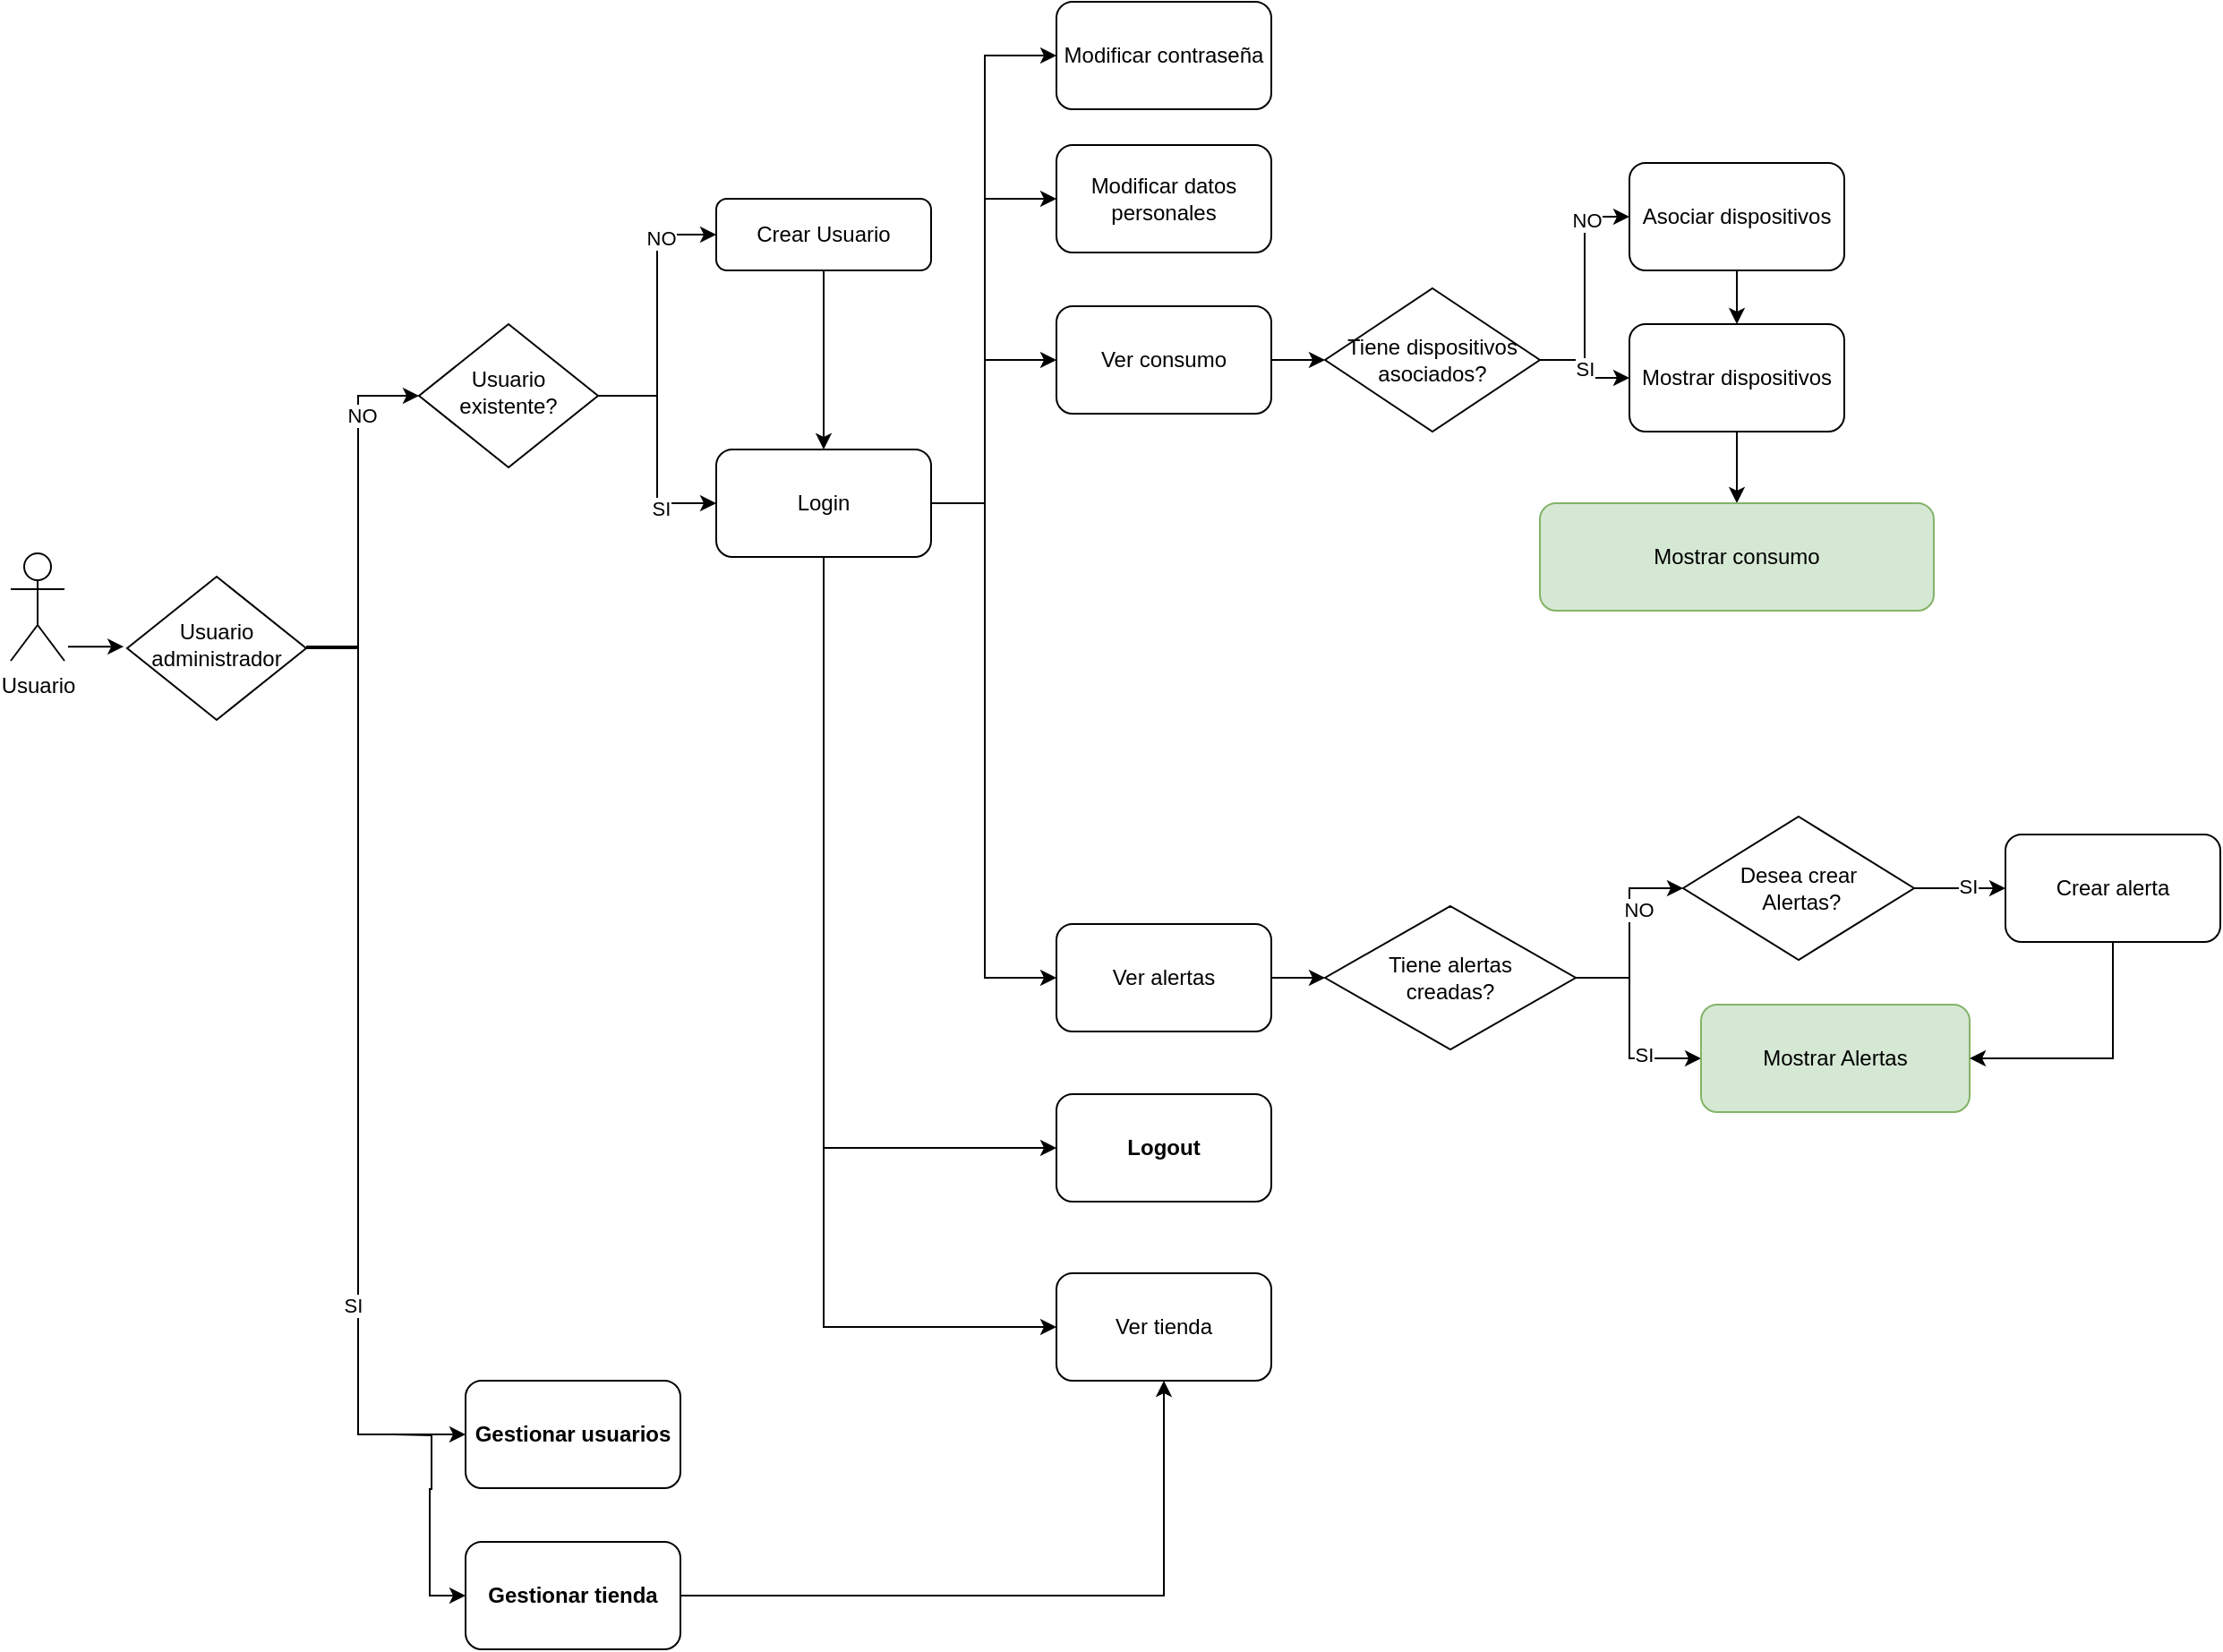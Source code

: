 <mxfile version="24.3.1" type="device">
  <diagram id="C5RBs43oDa-KdzZeNtuy" name="Page-1">
    <mxGraphModel dx="3520" dy="1840" grid="1" gridSize="10" guides="1" tooltips="1" connect="1" arrows="1" fold="1" page="1" pageScale="1" pageWidth="827" pageHeight="1169" math="0" shadow="0">
      <root>
        <mxCell id="WIyWlLk6GJQsqaUBKTNV-0" />
        <mxCell id="WIyWlLk6GJQsqaUBKTNV-1" parent="WIyWlLk6GJQsqaUBKTNV-0" />
        <mxCell id="bZpPQfPG9Rn3K82qx2OH-4" style="edgeStyle=orthogonalEdgeStyle;rounded=0;orthogonalLoop=1;jettySize=auto;html=1;" parent="WIyWlLk6GJQsqaUBKTNV-1" source="WIyWlLk6GJQsqaUBKTNV-10" target="bZpPQfPG9Rn3K82qx2OH-1" edge="1">
          <mxGeometry relative="1" as="geometry" />
        </mxCell>
        <mxCell id="bZpPQfPG9Rn3K82qx2OH-34" value="SI" style="edgeLabel;html=1;align=center;verticalAlign=middle;resizable=0;points=[];" parent="bZpPQfPG9Rn3K82qx2OH-4" vertex="1" connectable="0">
          <mxGeometry x="0.5" y="-3" relative="1" as="geometry">
            <mxPoint as="offset" />
          </mxGeometry>
        </mxCell>
        <mxCell id="bZpPQfPG9Rn3K82qx2OH-8" style="edgeStyle=orthogonalEdgeStyle;rounded=0;orthogonalLoop=1;jettySize=auto;html=1;entryX=0;entryY=0.5;entryDx=0;entryDy=0;" parent="WIyWlLk6GJQsqaUBKTNV-1" source="WIyWlLk6GJQsqaUBKTNV-10" target="WIyWlLk6GJQsqaUBKTNV-12" edge="1">
          <mxGeometry relative="1" as="geometry" />
        </mxCell>
        <mxCell id="bZpPQfPG9Rn3K82qx2OH-33" value="NO" style="edgeLabel;html=1;align=center;verticalAlign=middle;resizable=0;points=[];" parent="bZpPQfPG9Rn3K82qx2OH-8" vertex="1" connectable="0">
          <mxGeometry x="0.56" y="-2" relative="1" as="geometry">
            <mxPoint as="offset" />
          </mxGeometry>
        </mxCell>
        <mxCell id="WIyWlLk6GJQsqaUBKTNV-10" value="&lt;font style=&quot;vertical-align: inherit;&quot;&gt;&lt;font style=&quot;vertical-align: inherit;&quot;&gt;Usuario existente?&lt;/font&gt;&lt;/font&gt;" style="rhombus;whiteSpace=wrap;html=1;shadow=0;fontFamily=Helvetica;fontSize=12;align=center;strokeWidth=1;spacing=6;spacingTop=-4;" parent="WIyWlLk6GJQsqaUBKTNV-1" vertex="1">
          <mxGeometry x="284" y="410" width="100" height="80" as="geometry" />
        </mxCell>
        <mxCell id="bZpPQfPG9Rn3K82qx2OH-3" style="edgeStyle=orthogonalEdgeStyle;rounded=0;orthogonalLoop=1;jettySize=auto;html=1;" parent="WIyWlLk6GJQsqaUBKTNV-1" edge="1">
          <mxGeometry relative="1" as="geometry">
            <mxPoint x="88" y="590.067" as="sourcePoint" />
            <mxPoint x="119.083" y="590.067" as="targetPoint" />
          </mxGeometry>
        </mxCell>
        <mxCell id="bZpPQfPG9Rn3K82qx2OH-9" style="edgeStyle=orthogonalEdgeStyle;rounded=0;orthogonalLoop=1;jettySize=auto;html=1;entryX=0.5;entryY=0;entryDx=0;entryDy=0;" parent="WIyWlLk6GJQsqaUBKTNV-1" source="WIyWlLk6GJQsqaUBKTNV-12" target="bZpPQfPG9Rn3K82qx2OH-1" edge="1">
          <mxGeometry relative="1" as="geometry" />
        </mxCell>
        <mxCell id="WIyWlLk6GJQsqaUBKTNV-12" value="Crear Usuario" style="rounded=1;whiteSpace=wrap;html=1;fontSize=12;glass=0;strokeWidth=1;shadow=0;" parent="WIyWlLk6GJQsqaUBKTNV-1" vertex="1">
          <mxGeometry x="450" y="340" width="120" height="40" as="geometry" />
        </mxCell>
        <mxCell id="bZpPQfPG9Rn3K82qx2OH-0" value="Usuario" style="shape=umlActor;verticalLabelPosition=bottom;verticalAlign=top;html=1;outlineConnect=0;" parent="WIyWlLk6GJQsqaUBKTNV-1" vertex="1">
          <mxGeometry x="56" y="538" width="30" height="60" as="geometry" />
        </mxCell>
        <mxCell id="sN253uci2Mlvi5F5rm6k-6" style="edgeStyle=orthogonalEdgeStyle;rounded=0;orthogonalLoop=1;jettySize=auto;html=1;entryX=0;entryY=0.5;entryDx=0;entryDy=0;" parent="WIyWlLk6GJQsqaUBKTNV-1" source="bZpPQfPG9Rn3K82qx2OH-1" target="sN253uci2Mlvi5F5rm6k-3" edge="1">
          <mxGeometry relative="1" as="geometry">
            <Array as="points">
              <mxPoint x="600" y="510" />
              <mxPoint x="600" y="430" />
            </Array>
          </mxGeometry>
        </mxCell>
        <mxCell id="sN253uci2Mlvi5F5rm6k-7" style="edgeStyle=orthogonalEdgeStyle;rounded=0;orthogonalLoop=1;jettySize=auto;html=1;entryX=0;entryY=0.5;entryDx=0;entryDy=0;" parent="WIyWlLk6GJQsqaUBKTNV-1" target="sN253uci2Mlvi5F5rm6k-5" edge="1">
          <mxGeometry relative="1" as="geometry">
            <mxPoint x="580" y="510" as="sourcePoint" />
            <Array as="points">
              <mxPoint x="600" y="510" />
              <mxPoint x="600" y="775" />
            </Array>
          </mxGeometry>
        </mxCell>
        <mxCell id="bZpPQfPG9Rn3K82qx2OH-1" value="Login" style="rounded=1;whiteSpace=wrap;html=1;" parent="WIyWlLk6GJQsqaUBKTNV-1" vertex="1">
          <mxGeometry x="450" y="480" width="120" height="60" as="geometry" />
        </mxCell>
        <mxCell id="bZpPQfPG9Rn3K82qx2OH-12" style="edgeStyle=orthogonalEdgeStyle;rounded=0;orthogonalLoop=1;jettySize=auto;html=1;entryX=0;entryY=0.5;entryDx=0;entryDy=0;" parent="WIyWlLk6GJQsqaUBKTNV-1" source="bZpPQfPG9Rn3K82qx2OH-7" target="bZpPQfPG9Rn3K82qx2OH-11" edge="1">
          <mxGeometry relative="1" as="geometry" />
        </mxCell>
        <mxCell id="bZpPQfPG9Rn3K82qx2OH-32" value="NO" style="edgeLabel;html=1;align=center;verticalAlign=middle;resizable=0;points=[];" parent="bZpPQfPG9Rn3K82qx2OH-12" vertex="1" connectable="0">
          <mxGeometry x="0.585" y="-1" relative="1" as="geometry">
            <mxPoint as="offset" />
          </mxGeometry>
        </mxCell>
        <mxCell id="bZpPQfPG9Rn3K82qx2OH-14" value="SI" style="edgeStyle=orthogonalEdgeStyle;rounded=0;orthogonalLoop=1;jettySize=auto;html=1;" parent="WIyWlLk6GJQsqaUBKTNV-1" source="bZpPQfPG9Rn3K82qx2OH-7" target="bZpPQfPG9Rn3K82qx2OH-13" edge="1">
          <mxGeometry relative="1" as="geometry" />
        </mxCell>
        <mxCell id="bZpPQfPG9Rn3K82qx2OH-7" value="Tiene dispositivos asociados?" style="rhombus;whiteSpace=wrap;html=1;" parent="WIyWlLk6GJQsqaUBKTNV-1" vertex="1">
          <mxGeometry x="790" y="390" width="120" height="80" as="geometry" />
        </mxCell>
        <mxCell id="bZpPQfPG9Rn3K82qx2OH-15" style="edgeStyle=orthogonalEdgeStyle;rounded=0;orthogonalLoop=1;jettySize=auto;html=1;entryX=0.5;entryY=0;entryDx=0;entryDy=0;" parent="WIyWlLk6GJQsqaUBKTNV-1" source="bZpPQfPG9Rn3K82qx2OH-11" target="bZpPQfPG9Rn3K82qx2OH-13" edge="1">
          <mxGeometry relative="1" as="geometry" />
        </mxCell>
        <mxCell id="bZpPQfPG9Rn3K82qx2OH-11" value="Asociar dispositivos" style="rounded=1;whiteSpace=wrap;html=1;" parent="WIyWlLk6GJQsqaUBKTNV-1" vertex="1">
          <mxGeometry x="960" y="320" width="120" height="60" as="geometry" />
        </mxCell>
        <mxCell id="bZpPQfPG9Rn3K82qx2OH-17" value="" style="edgeStyle=orthogonalEdgeStyle;rounded=0;orthogonalLoop=1;jettySize=auto;html=1;" parent="WIyWlLk6GJQsqaUBKTNV-1" source="bZpPQfPG9Rn3K82qx2OH-13" target="bZpPQfPG9Rn3K82qx2OH-16" edge="1">
          <mxGeometry relative="1" as="geometry" />
        </mxCell>
        <mxCell id="bZpPQfPG9Rn3K82qx2OH-13" value="Mostrar dispositivos" style="rounded=1;whiteSpace=wrap;html=1;" parent="WIyWlLk6GJQsqaUBKTNV-1" vertex="1">
          <mxGeometry x="960" y="410" width="120" height="60" as="geometry" />
        </mxCell>
        <mxCell id="bZpPQfPG9Rn3K82qx2OH-16" value="Mostrar consumo" style="whiteSpace=wrap;html=1;rounded=1;fillColor=#d5e8d4;strokeColor=#82b366;" parent="WIyWlLk6GJQsqaUBKTNV-1" vertex="1">
          <mxGeometry x="910" y="510" width="220" height="60" as="geometry" />
        </mxCell>
        <mxCell id="bZpPQfPG9Rn3K82qx2OH-24" style="edgeStyle=orthogonalEdgeStyle;rounded=0;orthogonalLoop=1;jettySize=auto;html=1;entryX=0;entryY=0.5;entryDx=0;entryDy=0;" parent="WIyWlLk6GJQsqaUBKTNV-1" source="bZpPQfPG9Rn3K82qx2OH-21" target="bZpPQfPG9Rn3K82qx2OH-22" edge="1">
          <mxGeometry relative="1" as="geometry">
            <Array as="points">
              <mxPoint x="960" y="775" />
              <mxPoint x="960" y="820" />
            </Array>
          </mxGeometry>
        </mxCell>
        <mxCell id="bZpPQfPG9Rn3K82qx2OH-40" value="SI" style="edgeLabel;html=1;align=center;verticalAlign=middle;resizable=0;points=[];" parent="bZpPQfPG9Rn3K82qx2OH-24" vertex="1" connectable="0">
          <mxGeometry x="0.44" y="3" relative="1" as="geometry">
            <mxPoint y="1" as="offset" />
          </mxGeometry>
        </mxCell>
        <mxCell id="bZpPQfPG9Rn3K82qx2OH-38" style="edgeStyle=orthogonalEdgeStyle;rounded=0;orthogonalLoop=1;jettySize=auto;html=1;entryX=0;entryY=0.5;entryDx=0;entryDy=0;" parent="WIyWlLk6GJQsqaUBKTNV-1" source="bZpPQfPG9Rn3K82qx2OH-21" target="bZpPQfPG9Rn3K82qx2OH-25" edge="1">
          <mxGeometry relative="1" as="geometry" />
        </mxCell>
        <mxCell id="bZpPQfPG9Rn3K82qx2OH-39" value="NO" style="edgeLabel;html=1;align=center;verticalAlign=middle;resizable=0;points=[];" parent="bZpPQfPG9Rn3K82qx2OH-38" vertex="1" connectable="0">
          <mxGeometry x="0.248" y="-5" relative="1" as="geometry">
            <mxPoint as="offset" />
          </mxGeometry>
        </mxCell>
        <mxCell id="bZpPQfPG9Rn3K82qx2OH-21" value="Tiene alertas &lt;br&gt;creadas?" style="rhombus;whiteSpace=wrap;html=1;" parent="WIyWlLk6GJQsqaUBKTNV-1" vertex="1">
          <mxGeometry x="790" y="735" width="140" height="80" as="geometry" />
        </mxCell>
        <mxCell id="bZpPQfPG9Rn3K82qx2OH-22" value="Mostrar Alertas" style="rounded=1;whiteSpace=wrap;html=1;fillColor=#d5e8d4;strokeColor=#82b366;" parent="WIyWlLk6GJQsqaUBKTNV-1" vertex="1">
          <mxGeometry x="1000" y="790" width="150" height="60" as="geometry" />
        </mxCell>
        <mxCell id="bZpPQfPG9Rn3K82qx2OH-28" style="edgeStyle=orthogonalEdgeStyle;rounded=0;orthogonalLoop=1;jettySize=auto;html=1;" parent="WIyWlLk6GJQsqaUBKTNV-1" source="bZpPQfPG9Rn3K82qx2OH-25" target="bZpPQfPG9Rn3K82qx2OH-26" edge="1">
          <mxGeometry relative="1" as="geometry" />
        </mxCell>
        <mxCell id="bZpPQfPG9Rn3K82qx2OH-42" value="SI" style="edgeLabel;html=1;align=center;verticalAlign=middle;resizable=0;points=[];" parent="bZpPQfPG9Rn3K82qx2OH-28" vertex="1" connectable="0">
          <mxGeometry x="0.131" y="1" relative="1" as="geometry">
            <mxPoint x="1" as="offset" />
          </mxGeometry>
        </mxCell>
        <mxCell id="bZpPQfPG9Rn3K82qx2OH-25" value="Desea crear&lt;br&gt;&amp;nbsp;Alertas?" style="rhombus;whiteSpace=wrap;html=1;" parent="WIyWlLk6GJQsqaUBKTNV-1" vertex="1">
          <mxGeometry x="990" y="685" width="129" height="80" as="geometry" />
        </mxCell>
        <mxCell id="bZpPQfPG9Rn3K82qx2OH-29" style="edgeStyle=orthogonalEdgeStyle;rounded=0;orthogonalLoop=1;jettySize=auto;html=1;entryX=1;entryY=0.5;entryDx=0;entryDy=0;" parent="WIyWlLk6GJQsqaUBKTNV-1" source="bZpPQfPG9Rn3K82qx2OH-26" target="bZpPQfPG9Rn3K82qx2OH-22" edge="1">
          <mxGeometry relative="1" as="geometry">
            <Array as="points">
              <mxPoint x="1230" y="820" />
            </Array>
          </mxGeometry>
        </mxCell>
        <mxCell id="bZpPQfPG9Rn3K82qx2OH-26" value="Crear alerta" style="rounded=1;whiteSpace=wrap;html=1;" parent="WIyWlLk6GJQsqaUBKTNV-1" vertex="1">
          <mxGeometry x="1170" y="695" width="120" height="60" as="geometry" />
        </mxCell>
        <mxCell id="sN253uci2Mlvi5F5rm6k-8" style="edgeStyle=orthogonalEdgeStyle;rounded=0;orthogonalLoop=1;jettySize=auto;html=1;exitX=1;exitY=0.5;exitDx=0;exitDy=0;" parent="WIyWlLk6GJQsqaUBKTNV-1" source="sN253uci2Mlvi5F5rm6k-3" target="bZpPQfPG9Rn3K82qx2OH-7" edge="1">
          <mxGeometry relative="1" as="geometry" />
        </mxCell>
        <mxCell id="sN253uci2Mlvi5F5rm6k-3" value="Ver consumo" style="rounded=1;whiteSpace=wrap;html=1;" parent="WIyWlLk6GJQsqaUBKTNV-1" vertex="1">
          <mxGeometry x="640" y="400" width="120" height="60" as="geometry" />
        </mxCell>
        <mxCell id="sN253uci2Mlvi5F5rm6k-9" value="" style="edgeStyle=orthogonalEdgeStyle;rounded=0;orthogonalLoop=1;jettySize=auto;html=1;" parent="WIyWlLk6GJQsqaUBKTNV-1" source="sN253uci2Mlvi5F5rm6k-5" target="bZpPQfPG9Rn3K82qx2OH-21" edge="1">
          <mxGeometry relative="1" as="geometry" />
        </mxCell>
        <mxCell id="sN253uci2Mlvi5F5rm6k-5" value="Ver alertas" style="rounded=1;whiteSpace=wrap;html=1;" parent="WIyWlLk6GJQsqaUBKTNV-1" vertex="1">
          <mxGeometry x="640" y="745" width="120" height="60" as="geometry" />
        </mxCell>
        <mxCell id="3Up4n0eicXMjREcLsPXT-0" value="&lt;b&gt;&lt;font style=&quot;vertical-align: inherit;&quot;&gt;&lt;font style=&quot;vertical-align: inherit;&quot;&gt;&lt;font style=&quot;vertical-align: inherit;&quot;&gt;&lt;font style=&quot;vertical-align: inherit;&quot;&gt;Logout&lt;/font&gt;&lt;/font&gt;&lt;/font&gt;&lt;/font&gt;&lt;/b&gt;" style="rounded=1;whiteSpace=wrap;html=1;" vertex="1" parent="WIyWlLk6GJQsqaUBKTNV-1">
          <mxGeometry x="640" y="840" width="120" height="60" as="geometry" />
        </mxCell>
        <mxCell id="3Up4n0eicXMjREcLsPXT-1" style="edgeStyle=orthogonalEdgeStyle;rounded=0;orthogonalLoop=1;jettySize=auto;html=1;entryX=0;entryY=0.5;entryDx=0;entryDy=0;" edge="1" parent="WIyWlLk6GJQsqaUBKTNV-1" target="3Up4n0eicXMjREcLsPXT-0">
          <mxGeometry relative="1" as="geometry">
            <mxPoint x="510" y="540" as="sourcePoint" />
            <mxPoint x="560" y="950" as="targetPoint" />
            <Array as="points">
              <mxPoint x="510" y="870" />
            </Array>
          </mxGeometry>
        </mxCell>
        <mxCell id="3Up4n0eicXMjREcLsPXT-3" value="&lt;font style=&quot;vertical-align: inherit;&quot;&gt;&lt;font style=&quot;vertical-align: inherit;&quot;&gt;&lt;font style=&quot;vertical-align: inherit;&quot;&gt;&lt;font style=&quot;vertical-align: inherit;&quot;&gt;Usuario administrador&lt;/font&gt;&lt;/font&gt;&lt;/font&gt;&lt;/font&gt;" style="rhombus;whiteSpace=wrap;html=1;shadow=0;fontFamily=Helvetica;fontSize=12;align=center;strokeWidth=1;spacing=6;spacingTop=-4;" vertex="1" parent="WIyWlLk6GJQsqaUBKTNV-1">
          <mxGeometry x="121" y="551" width="100" height="80" as="geometry" />
        </mxCell>
        <mxCell id="3Up4n0eicXMjREcLsPXT-7" style="edgeStyle=orthogonalEdgeStyle;rounded=0;orthogonalLoop=1;jettySize=auto;html=1;" edge="1" parent="WIyWlLk6GJQsqaUBKTNV-1">
          <mxGeometry relative="1" as="geometry">
            <mxPoint x="220" y="591" as="sourcePoint" />
            <mxPoint x="284" y="450" as="targetPoint" />
            <Array as="points">
              <mxPoint x="220" y="591" />
              <mxPoint x="250" y="591" />
              <mxPoint x="250" y="450" />
              <mxPoint x="284" y="450" />
            </Array>
          </mxGeometry>
        </mxCell>
        <mxCell id="3Up4n0eicXMjREcLsPXT-8" value="NO" style="edgeLabel;html=1;align=center;verticalAlign=middle;resizable=0;points=[];" vertex="1" connectable="0" parent="3Up4n0eicXMjREcLsPXT-7">
          <mxGeometry x="0.56" y="-2" relative="1" as="geometry">
            <mxPoint as="offset" />
          </mxGeometry>
        </mxCell>
        <mxCell id="3Up4n0eicXMjREcLsPXT-9" style="edgeStyle=orthogonalEdgeStyle;rounded=0;orthogonalLoop=1;jettySize=auto;html=1;entryX=0;entryY=0.5;entryDx=0;entryDy=0;" edge="1" parent="WIyWlLk6GJQsqaUBKTNV-1" target="3Up4n0eicXMjREcLsPXT-11">
          <mxGeometry relative="1" as="geometry">
            <mxPoint x="221" y="590" as="sourcePoint" />
            <mxPoint x="250" y="1060" as="targetPoint" />
            <Array as="points">
              <mxPoint x="250" y="590" />
              <mxPoint x="250" y="1030" />
            </Array>
          </mxGeometry>
        </mxCell>
        <mxCell id="3Up4n0eicXMjREcLsPXT-10" value="SI" style="edgeLabel;html=1;align=center;verticalAlign=middle;resizable=0;points=[];" vertex="1" connectable="0" parent="3Up4n0eicXMjREcLsPXT-9">
          <mxGeometry x="0.5" y="-3" relative="1" as="geometry">
            <mxPoint as="offset" />
          </mxGeometry>
        </mxCell>
        <mxCell id="3Up4n0eicXMjREcLsPXT-21" style="edgeStyle=orthogonalEdgeStyle;rounded=0;orthogonalLoop=1;jettySize=auto;html=1;entryX=0;entryY=0.5;entryDx=0;entryDy=0;" edge="1" parent="WIyWlLk6GJQsqaUBKTNV-1" target="3Up4n0eicXMjREcLsPXT-19">
          <mxGeometry relative="1" as="geometry">
            <mxPoint x="270" y="1030" as="sourcePoint" />
          </mxGeometry>
        </mxCell>
        <mxCell id="3Up4n0eicXMjREcLsPXT-11" value="&lt;b&gt;&lt;font style=&quot;vertical-align: inherit;&quot;&gt;&lt;font style=&quot;vertical-align: inherit;&quot;&gt;Gestionar usuarios&lt;/font&gt;&lt;/font&gt;&lt;/b&gt;" style="rounded=1;whiteSpace=wrap;html=1;" vertex="1" parent="WIyWlLk6GJQsqaUBKTNV-1">
          <mxGeometry x="310" y="1000" width="120" height="60" as="geometry" />
        </mxCell>
        <mxCell id="3Up4n0eicXMjREcLsPXT-13" value="Modificar datos personales" style="rounded=1;whiteSpace=wrap;html=1;" vertex="1" parent="WIyWlLk6GJQsqaUBKTNV-1">
          <mxGeometry x="640" y="310" width="120" height="60" as="geometry" />
        </mxCell>
        <mxCell id="3Up4n0eicXMjREcLsPXT-14" style="edgeStyle=orthogonalEdgeStyle;rounded=0;orthogonalLoop=1;jettySize=auto;html=1;entryX=0;entryY=0.5;entryDx=0;entryDy=0;" edge="1" parent="WIyWlLk6GJQsqaUBKTNV-1" target="3Up4n0eicXMjREcLsPXT-13">
          <mxGeometry relative="1" as="geometry">
            <mxPoint x="580" y="510" as="sourcePoint" />
            <mxPoint x="600" y="329.93" as="targetPoint" />
            <Array as="points">
              <mxPoint x="600" y="510" />
              <mxPoint x="600" y="340" />
            </Array>
          </mxGeometry>
        </mxCell>
        <mxCell id="3Up4n0eicXMjREcLsPXT-15" value="Modificar contraseña" style="rounded=1;whiteSpace=wrap;html=1;" vertex="1" parent="WIyWlLk6GJQsqaUBKTNV-1">
          <mxGeometry x="640" y="230" width="120" height="60" as="geometry" />
        </mxCell>
        <mxCell id="3Up4n0eicXMjREcLsPXT-16" style="edgeStyle=orthogonalEdgeStyle;rounded=0;orthogonalLoop=1;jettySize=auto;html=1;entryX=0;entryY=0.5;entryDx=0;entryDy=0;" edge="1" parent="WIyWlLk6GJQsqaUBKTNV-1" target="3Up4n0eicXMjREcLsPXT-15">
          <mxGeometry relative="1" as="geometry">
            <mxPoint x="580" y="510" as="sourcePoint" />
            <mxPoint x="640" y="340" as="targetPoint" />
            <Array as="points">
              <mxPoint x="600" y="510" />
              <mxPoint x="600" y="260" />
            </Array>
          </mxGeometry>
        </mxCell>
        <mxCell id="3Up4n0eicXMjREcLsPXT-17" value="Ver tienda" style="rounded=1;whiteSpace=wrap;html=1;" vertex="1" parent="WIyWlLk6GJQsqaUBKTNV-1">
          <mxGeometry x="640" y="940" width="120" height="60" as="geometry" />
        </mxCell>
        <mxCell id="3Up4n0eicXMjREcLsPXT-18" style="edgeStyle=orthogonalEdgeStyle;rounded=0;orthogonalLoop=1;jettySize=auto;html=1;entryX=0;entryY=0.5;entryDx=0;entryDy=0;" edge="1" parent="WIyWlLk6GJQsqaUBKTNV-1">
          <mxGeometry relative="1" as="geometry">
            <mxPoint x="510" y="640" as="sourcePoint" />
            <mxPoint x="640" y="970" as="targetPoint" />
            <Array as="points">
              <mxPoint x="510" y="970" />
            </Array>
          </mxGeometry>
        </mxCell>
        <mxCell id="3Up4n0eicXMjREcLsPXT-22" style="edgeStyle=orthogonalEdgeStyle;rounded=0;orthogonalLoop=1;jettySize=auto;html=1;entryX=0.5;entryY=1;entryDx=0;entryDy=0;" edge="1" parent="WIyWlLk6GJQsqaUBKTNV-1" source="3Up4n0eicXMjREcLsPXT-19" target="3Up4n0eicXMjREcLsPXT-17">
          <mxGeometry relative="1" as="geometry">
            <mxPoint x="710" y="1120" as="targetPoint" />
          </mxGeometry>
        </mxCell>
        <mxCell id="3Up4n0eicXMjREcLsPXT-19" value="&lt;b&gt;&lt;font style=&quot;vertical-align: inherit;&quot;&gt;&lt;font style=&quot;vertical-align: inherit;&quot;&gt;Gestionar tienda&lt;/font&gt;&lt;/font&gt;&lt;/b&gt;" style="rounded=1;whiteSpace=wrap;html=1;" vertex="1" parent="WIyWlLk6GJQsqaUBKTNV-1">
          <mxGeometry x="310" y="1090" width="120" height="60" as="geometry" />
        </mxCell>
      </root>
    </mxGraphModel>
  </diagram>
</mxfile>
